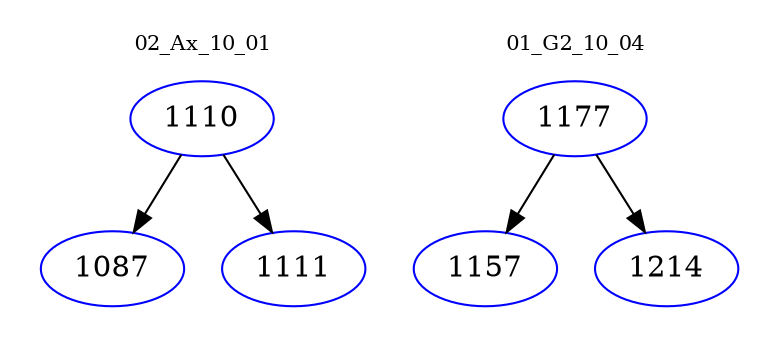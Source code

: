 digraph{
subgraph cluster_0 {
color = white
label = "02_Ax_10_01";
fontsize=10;
T0_1110 [label="1110", color="blue"]
T0_1110 -> T0_1087 [color="black"]
T0_1087 [label="1087", color="blue"]
T0_1110 -> T0_1111 [color="black"]
T0_1111 [label="1111", color="blue"]
}
subgraph cluster_1 {
color = white
label = "01_G2_10_04";
fontsize=10;
T1_1177 [label="1177", color="blue"]
T1_1177 -> T1_1157 [color="black"]
T1_1157 [label="1157", color="blue"]
T1_1177 -> T1_1214 [color="black"]
T1_1214 [label="1214", color="blue"]
}
}
